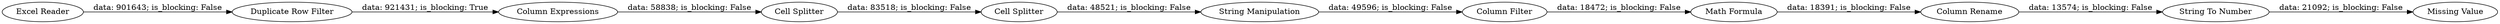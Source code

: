 digraph {
	"-2683379298996457885_1339" [label="Column Rename"]
	"-2683379298996457885_1340" [label="String Manipulation"]
	"-2683379298996457885_1315" [label="Duplicate Row Filter"]
	"-2683379298996457885_1343" [label="Math Formula"]
	"-2683379298996457885_1338" [label="Column Filter"]
	"-2683379298996457885_1336" [label="Cell Splitter"]
	"-2683379298996457885_1335" [label="Column Expressions"]
	"-9176068197126776753_1778" [label="Excel Reader"]
	"-2683379298996457885_1344" [label="String To Number"]
	"-2683379298996457885_1342" [label="Cell Splitter"]
	"-2683379298996457885_1341" [label="Missing Value"]
	"-9176068197126776753_1778" -> "-2683379298996457885_1315" [label="data: 901643; is_blocking: False"]
	"-2683379298996457885_1344" -> "-2683379298996457885_1341" [label="data: 21092; is_blocking: False"]
	"-2683379298996457885_1315" -> "-2683379298996457885_1335" [label="data: 921431; is_blocking: True"]
	"-2683379298996457885_1338" -> "-2683379298996457885_1343" [label="data: 18472; is_blocking: False"]
	"-2683379298996457885_1335" -> "-2683379298996457885_1336" [label="data: 58838; is_blocking: False"]
	"-2683379298996457885_1342" -> "-2683379298996457885_1340" [label="data: 48521; is_blocking: False"]
	"-2683379298996457885_1336" -> "-2683379298996457885_1342" [label="data: 83518; is_blocking: False"]
	"-2683379298996457885_1343" -> "-2683379298996457885_1339" [label="data: 18391; is_blocking: False"]
	"-2683379298996457885_1340" -> "-2683379298996457885_1338" [label="data: 49596; is_blocking: False"]
	"-2683379298996457885_1339" -> "-2683379298996457885_1344" [label="data: 13574; is_blocking: False"]
	rankdir=LR
}
